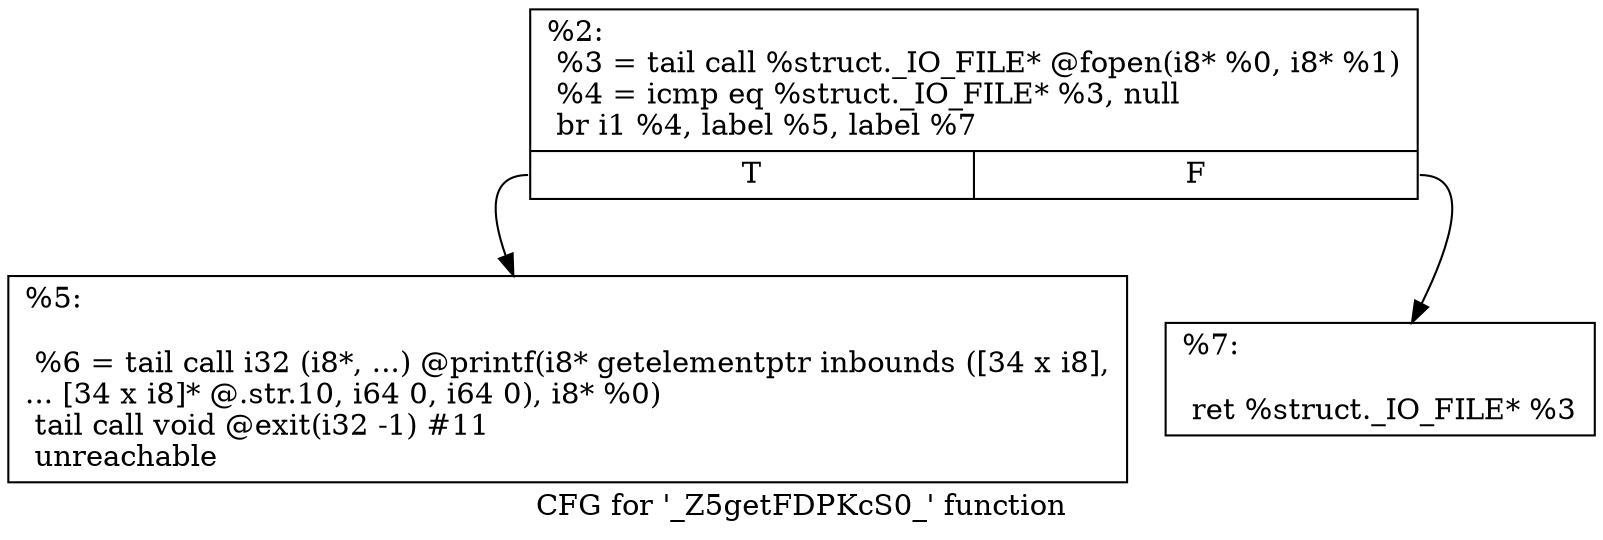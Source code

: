digraph "CFG for '_Z5getFDPKcS0_' function" {
	label="CFG for '_Z5getFDPKcS0_' function";

	Node0x31455e0 [shape=record,label="{%2:\l  %3 = tail call %struct._IO_FILE* @fopen(i8* %0, i8* %1)\l  %4 = icmp eq %struct._IO_FILE* %3, null\l  br i1 %4, label %5, label %7\l|{<s0>T|<s1>F}}"];
	Node0x31455e0:s0 -> Node0x3145630;
	Node0x31455e0:s1 -> Node0x3145680;
	Node0x3145630 [shape=record,label="{%5:\l\l  %6 = tail call i32 (i8*, ...) @printf(i8* getelementptr inbounds ([34 x i8],\l... [34 x i8]* @.str.10, i64 0, i64 0), i8* %0)\l  tail call void @exit(i32 -1) #11\l  unreachable\l}"];
	Node0x3145680 [shape=record,label="{%7:\l\l  ret %struct._IO_FILE* %3\l}"];
}
